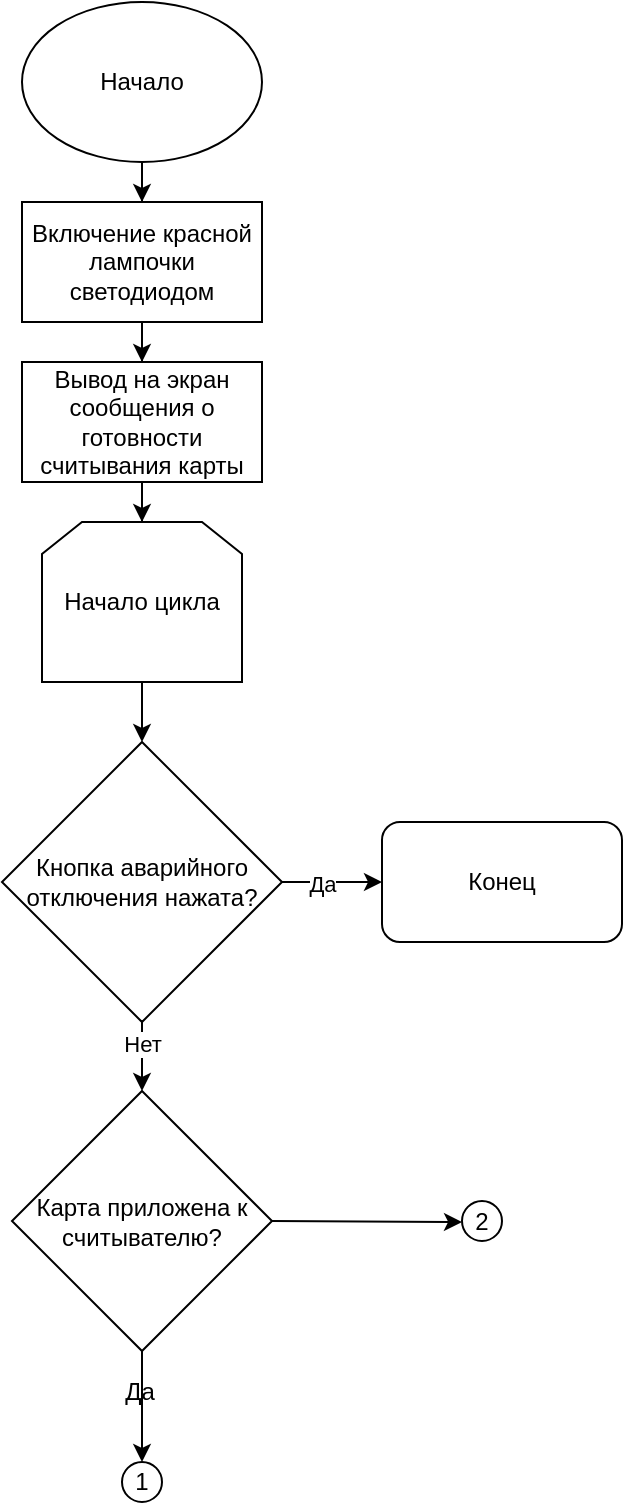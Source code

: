 <mxfile version="26.0.11">
  <diagram name="Страница — 1" id="VTpUu14SS6Ktj-Iox-bN">
    <mxGraphModel dx="1386" dy="783" grid="1" gridSize="10" guides="1" tooltips="1" connect="1" arrows="1" fold="1" page="1" pageScale="1" pageWidth="827" pageHeight="1169" math="0" shadow="0">
      <root>
        <mxCell id="0" />
        <mxCell id="1" parent="0" />
        <mxCell id="Hen97qG7PZyWvNh6N_9h-62" value="" style="edgeStyle=orthogonalEdgeStyle;rounded=0;orthogonalLoop=1;jettySize=auto;html=1;" parent="1" source="Hen97qG7PZyWvNh6N_9h-1" target="Hen97qG7PZyWvNh6N_9h-61" edge="1">
          <mxGeometry relative="1" as="geometry" />
        </mxCell>
        <mxCell id="Hen97qG7PZyWvNh6N_9h-1" value="Начало" style="ellipse;whiteSpace=wrap;html=1;" parent="1" vertex="1">
          <mxGeometry x="340" width="120" height="80" as="geometry" />
        </mxCell>
        <mxCell id="Hen97qG7PZyWvNh6N_9h-5" value="" style="edgeStyle=orthogonalEdgeStyle;rounded=0;orthogonalLoop=1;jettySize=auto;html=1;" parent="1" source="Hen97qG7PZyWvNh6N_9h-2" target="Hen97qG7PZyWvNh6N_9h-4" edge="1">
          <mxGeometry relative="1" as="geometry" />
        </mxCell>
        <mxCell id="Hen97qG7PZyWvNh6N_9h-2" value="Начало цикла" style="shape=loopLimit;whiteSpace=wrap;html=1;" parent="1" vertex="1">
          <mxGeometry x="350" y="260" width="100" height="80" as="geometry" />
        </mxCell>
        <mxCell id="Hen97qG7PZyWvNh6N_9h-7" value="" style="edgeStyle=orthogonalEdgeStyle;rounded=0;orthogonalLoop=1;jettySize=auto;html=1;" parent="1" source="Hen97qG7PZyWvNh6N_9h-4" target="Hen97qG7PZyWvNh6N_9h-6" edge="1">
          <mxGeometry relative="1" as="geometry" />
        </mxCell>
        <mxCell id="Hen97qG7PZyWvNh6N_9h-8" value="Да" style="edgeLabel;html=1;align=center;verticalAlign=middle;resizable=0;points=[];" parent="Hen97qG7PZyWvNh6N_9h-7" vertex="1" connectable="0">
          <mxGeometry x="-0.2" y="-1" relative="1" as="geometry">
            <mxPoint as="offset" />
          </mxGeometry>
        </mxCell>
        <mxCell id="Hen97qG7PZyWvNh6N_9h-10" value="" style="edgeStyle=orthogonalEdgeStyle;rounded=0;orthogonalLoop=1;jettySize=auto;html=1;" parent="1" source="Hen97qG7PZyWvNh6N_9h-4" target="Hen97qG7PZyWvNh6N_9h-9" edge="1">
          <mxGeometry relative="1" as="geometry" />
        </mxCell>
        <mxCell id="Hen97qG7PZyWvNh6N_9h-14" value="Нет" style="edgeLabel;html=1;align=center;verticalAlign=middle;resizable=0;points=[];" parent="Hen97qG7PZyWvNh6N_9h-10" vertex="1" connectable="0">
          <mxGeometry x="-0.534" relative="1" as="geometry">
            <mxPoint as="offset" />
          </mxGeometry>
        </mxCell>
        <mxCell id="Hen97qG7PZyWvNh6N_9h-4" value="Кнопка аварийного отключения нажата?" style="rhombus;whiteSpace=wrap;html=1;" parent="1" vertex="1">
          <mxGeometry x="330" y="370" width="140" height="140" as="geometry" />
        </mxCell>
        <mxCell id="Hen97qG7PZyWvNh6N_9h-6" value="Конец" style="rounded=1;whiteSpace=wrap;html=1;" parent="1" vertex="1">
          <mxGeometry x="520" y="410" width="120" height="60" as="geometry" />
        </mxCell>
        <mxCell id="Hen97qG7PZyWvNh6N_9h-16" value="" style="edgeStyle=orthogonalEdgeStyle;rounded=0;orthogonalLoop=1;jettySize=auto;html=1;" parent="1" source="Hen97qG7PZyWvNh6N_9h-9" edge="1">
          <mxGeometry relative="1" as="geometry">
            <mxPoint x="400" y="730" as="targetPoint" />
          </mxGeometry>
        </mxCell>
        <mxCell id="Hen97qG7PZyWvNh6N_9h-9" value="Карта приложена к считывателю?" style="rhombus;whiteSpace=wrap;html=1;" parent="1" vertex="1">
          <mxGeometry x="335" y="544.5" width="130" height="130" as="geometry" />
        </mxCell>
        <mxCell id="Hen97qG7PZyWvNh6N_9h-64" value="" style="edgeStyle=orthogonalEdgeStyle;rounded=0;orthogonalLoop=1;jettySize=auto;html=1;" parent="1" source="Hen97qG7PZyWvNh6N_9h-61" target="Hen97qG7PZyWvNh6N_9h-63" edge="1">
          <mxGeometry relative="1" as="geometry" />
        </mxCell>
        <mxCell id="Hen97qG7PZyWvNh6N_9h-61" value="Включение красной лампочки светодиодом" style="rounded=0;whiteSpace=wrap;html=1;" parent="1" vertex="1">
          <mxGeometry x="340" y="100" width="120" height="60" as="geometry" />
        </mxCell>
        <mxCell id="Hen97qG7PZyWvNh6N_9h-65" value="" style="edgeStyle=orthogonalEdgeStyle;rounded=0;orthogonalLoop=1;jettySize=auto;html=1;" parent="1" source="Hen97qG7PZyWvNh6N_9h-63" target="Hen97qG7PZyWvNh6N_9h-2" edge="1">
          <mxGeometry relative="1" as="geometry" />
        </mxCell>
        <mxCell id="Hen97qG7PZyWvNh6N_9h-63" value="Вывод на экран сообщения о готовности считывания карты" style="rounded=0;whiteSpace=wrap;html=1;" parent="1" vertex="1">
          <mxGeometry x="340" y="180" width="120" height="60" as="geometry" />
        </mxCell>
        <mxCell id="A1E6SQiwPL2_fQ2Rslsk-1" value="Да" style="text;html=1;align=center;verticalAlign=middle;whiteSpace=wrap;rounded=0;" parent="1" vertex="1">
          <mxGeometry x="369" y="680" width="60" height="30" as="geometry" />
        </mxCell>
        <mxCell id="A1E6SQiwPL2_fQ2Rslsk-2" value="" style="endArrow=classic;html=1;rounded=0;exitX=1;exitY=0.5;exitDx=0;exitDy=0;" parent="1" source="Hen97qG7PZyWvNh6N_9h-9" edge="1">
          <mxGeometry width="50" height="50" relative="1" as="geometry">
            <mxPoint x="470" y="610" as="sourcePoint" />
            <mxPoint x="560" y="610" as="targetPoint" />
          </mxGeometry>
        </mxCell>
        <mxCell id="A1E6SQiwPL2_fQ2Rslsk-3" value="2" style="ellipse;whiteSpace=wrap;html=1;aspect=fixed;" parent="1" vertex="1">
          <mxGeometry x="560" y="599.5" width="20" height="20" as="geometry" />
        </mxCell>
        <mxCell id="A1E6SQiwPL2_fQ2Rslsk-4" value="1" style="ellipse;whiteSpace=wrap;html=1;aspect=fixed;" parent="1" vertex="1">
          <mxGeometry x="390" y="730" width="20" height="20" as="geometry" />
        </mxCell>
      </root>
    </mxGraphModel>
  </diagram>
</mxfile>
